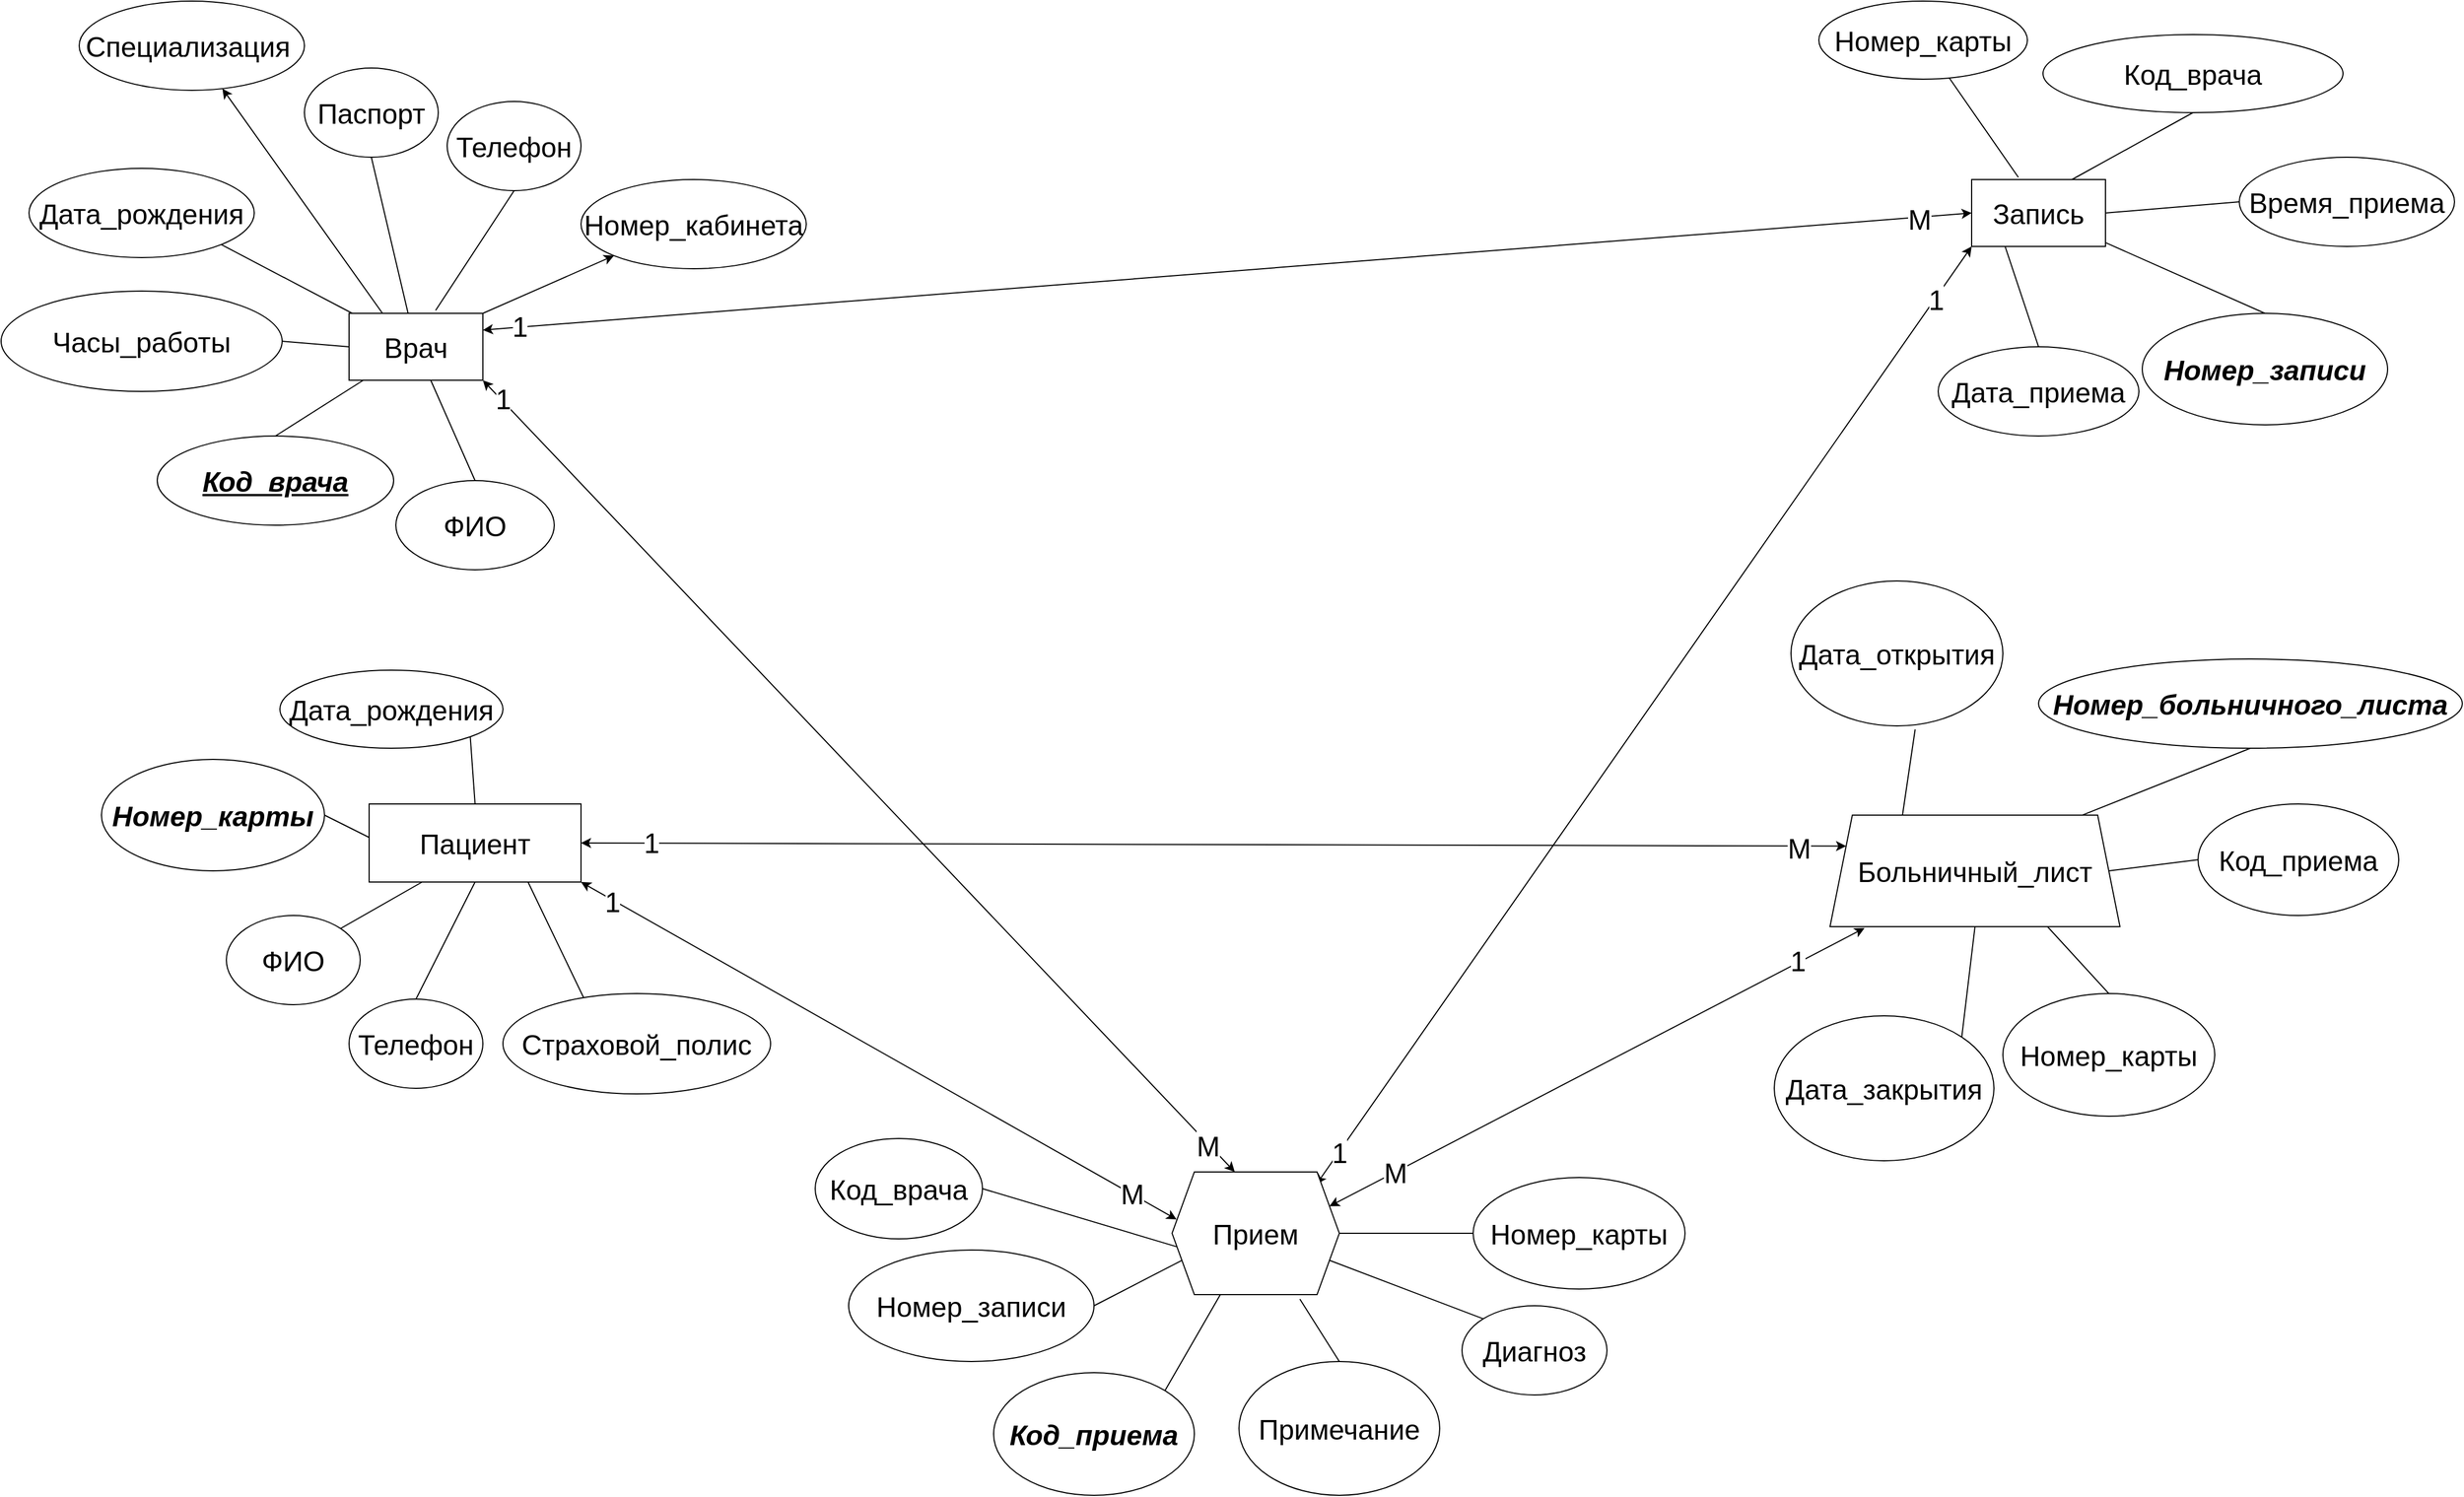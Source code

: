 <mxfile>
    <diagram id="s_dpnzEuiF9T561vmUE3" name="Страница 1">
        <mxGraphModel dx="4415" dy="3232" grid="1" gridSize="10" guides="1" tooltips="1" connect="1" arrows="1" fold="1" page="1" pageScale="1" pageWidth="827" pageHeight="1169" math="0" shadow="0">
            <root>
                <mxCell id="0"/>
                <mxCell id="1" parent="0"/>
                <mxCell id="5" style="edgeStyle=none;jumpSize=16;html=1;exitX=1;exitY=1;exitDx=0;exitDy=0;entryX=0.375;entryY=0;entryDx=0;entryDy=0;startArrow=classic;startFill=1;endArrow=classic;endFill=1;fontSize=25;" edge="1" parent="1" source="8" target="89">
                    <mxGeometry relative="1" as="geometry">
                        <mxPoint x="310" y="980" as="targetPoint"/>
                    </mxGeometry>
                </mxCell>
                <mxCell id="6" value="1" style="edgeLabel;html=1;align=center;verticalAlign=middle;resizable=0;points=[];fontSize=25;" vertex="1" connectable="0" parent="5">
                    <mxGeometry x="-0.951" y="2" relative="1" as="geometry">
                        <mxPoint as="offset"/>
                    </mxGeometry>
                </mxCell>
                <mxCell id="7" value="М" style="edgeLabel;html=1;align=center;verticalAlign=middle;resizable=0;points=[];fontSize=25;" vertex="1" connectable="0" parent="5">
                    <mxGeometry x="0.929" y="-1" relative="1" as="geometry">
                        <mxPoint as="offset"/>
                    </mxGeometry>
                </mxCell>
                <mxCell id="105" style="edgeStyle=none;html=1;exitX=1;exitY=0;exitDx=0;exitDy=0;entryX=0;entryY=1;entryDx=0;entryDy=0;" edge="1" parent="1" source="8" target="94">
                    <mxGeometry relative="1" as="geometry"/>
                </mxCell>
                <mxCell id="106" style="edgeStyle=none;html=1;exitX=0.25;exitY=0;exitDx=0;exitDy=0;" edge="1" parent="1" source="8" target="91">
                    <mxGeometry relative="1" as="geometry"/>
                </mxCell>
                <mxCell id="8" value="Врач" style="rounded=0;whiteSpace=wrap;html=1;fontSize=25;" vertex="1" parent="1">
                    <mxGeometry x="-488" y="190" width="120" height="60" as="geometry"/>
                </mxCell>
                <mxCell id="9" style="edgeStyle=none;html=1;exitX=1;exitY=1;exitDx=0;exitDy=0;endArrow=none;endFill=0;fontSize=25;" edge="1" parent="1" source="10" target="8">
                    <mxGeometry relative="1" as="geometry"/>
                </mxCell>
                <mxCell id="10" value="Дата_рождения" style="ellipse;whiteSpace=wrap;html=1;fontSize=25;" vertex="1" parent="1">
                    <mxGeometry x="-775" y="60" width="202" height="80" as="geometry"/>
                </mxCell>
                <mxCell id="11" style="edgeStyle=none;html=1;exitX=0.5;exitY=1;exitDx=0;exitDy=0;entryX=0.647;entryY=-0.044;entryDx=0;entryDy=0;entryPerimeter=0;endArrow=none;endFill=0;fontSize=25;" edge="1" parent="1" source="12" target="8">
                    <mxGeometry relative="1" as="geometry"/>
                </mxCell>
                <mxCell id="12" value="Телефон" style="ellipse;whiteSpace=wrap;html=1;fontSize=25;" vertex="1" parent="1">
                    <mxGeometry x="-400" width="120" height="80" as="geometry"/>
                </mxCell>
                <mxCell id="13" style="edgeStyle=none;html=1;exitX=1;exitY=0.5;exitDx=0;exitDy=0;entryX=0;entryY=0.5;entryDx=0;entryDy=0;endArrow=none;endFill=0;fontSize=25;" edge="1" parent="1" target="8">
                    <mxGeometry relative="1" as="geometry">
                        <mxPoint x="-548" y="215" as="sourcePoint"/>
                    </mxGeometry>
                </mxCell>
                <mxCell id="14" style="edgeStyle=none;html=1;exitX=0.5;exitY=0;exitDx=0;exitDy=0;endArrow=none;endFill=0;fontSize=25;" edge="1" parent="1" source="15" target="8">
                    <mxGeometry relative="1" as="geometry"/>
                </mxCell>
                <mxCell id="15" value="&lt;b style=&quot;font-size: 25px;&quot;&gt;&lt;i style=&quot;font-size: 25px;&quot;&gt;&lt;u style=&quot;font-size: 25px;&quot;&gt;Код_врача&lt;/u&gt;&lt;/i&gt;&lt;/b&gt;" style="ellipse;whiteSpace=wrap;html=1;fontSize=25;" vertex="1" parent="1">
                    <mxGeometry x="-660" y="300" width="212" height="80" as="geometry"/>
                </mxCell>
                <mxCell id="16" style="edgeStyle=none;html=1;exitX=0.5;exitY=0;exitDx=0;exitDy=0;endArrow=none;endFill=0;fontSize=25;" edge="1" parent="1" source="17" target="8">
                    <mxGeometry relative="1" as="geometry"/>
                </mxCell>
                <mxCell id="17" value="ФИО" style="ellipse;whiteSpace=wrap;html=1;fontSize=25;" vertex="1" parent="1">
                    <mxGeometry x="-446" y="340" width="142" height="80" as="geometry"/>
                </mxCell>
                <mxCell id="18" style="edgeStyle=none;html=1;exitX=0.5;exitY=1;exitDx=0;exitDy=0;endArrow=none;endFill=0;fontSize=25;" edge="1" parent="1" source="19" target="8">
                    <mxGeometry relative="1" as="geometry"/>
                </mxCell>
                <mxCell id="19" value="Паспорт" style="ellipse;whiteSpace=wrap;html=1;fontSize=25;" vertex="1" parent="1">
                    <mxGeometry x="-528" y="-30" width="120" height="80" as="geometry"/>
                </mxCell>
                <mxCell id="20" style="edgeStyle=none;jumpSize=16;html=1;exitX=1;exitY=0.5;exitDx=0;exitDy=0;entryX=0;entryY=0.25;entryDx=0;entryDy=0;startArrow=classic;startFill=1;endArrow=classic;endFill=1;fontSize=25;" edge="1" parent="1" source="27" target="107">
                    <mxGeometry relative="1" as="geometry">
                        <mxPoint x="847" y="662.5" as="targetPoint"/>
                    </mxGeometry>
                </mxCell>
                <mxCell id="21" value="М" style="edgeLabel;html=1;align=center;verticalAlign=middle;resizable=0;points=[];fontSize=25;" vertex="1" connectable="0" parent="20">
                    <mxGeometry x="0.924" y="-1" relative="1" as="geometry">
                        <mxPoint as="offset"/>
                    </mxGeometry>
                </mxCell>
                <mxCell id="22" value="1" style="edgeLabel;html=1;align=center;verticalAlign=middle;resizable=0;points=[];fontSize=25;" vertex="1" connectable="0" parent="20">
                    <mxGeometry x="-0.889" y="1" relative="1" as="geometry">
                        <mxPoint as="offset"/>
                    </mxGeometry>
                </mxCell>
                <mxCell id="23" style="edgeStyle=none;jumpSize=16;html=1;exitX=1;exitY=1;exitDx=0;exitDy=0;entryX=0.027;entryY=0.387;entryDx=0;entryDy=0;startArrow=classic;startFill=1;endArrow=classic;endFill=1;entryPerimeter=0;fontSize=25;" edge="1" parent="1" source="27" target="89">
                    <mxGeometry relative="1" as="geometry">
                        <mxPoint x="250" y="995" as="targetPoint"/>
                    </mxGeometry>
                </mxCell>
                <mxCell id="24" value="1" style="edgeLabel;html=1;align=center;verticalAlign=middle;resizable=0;points=[];fontSize=25;" vertex="1" connectable="0" parent="23">
                    <mxGeometry x="-0.892" y="-1" relative="1" as="geometry">
                        <mxPoint as="offset"/>
                    </mxGeometry>
                </mxCell>
                <mxCell id="25" value="М" style="edgeLabel;html=1;align=center;verticalAlign=middle;resizable=0;points=[];fontSize=25;" vertex="1" connectable="0" parent="23">
                    <mxGeometry x="0.848" y="1" relative="1" as="geometry">
                        <mxPoint as="offset"/>
                    </mxGeometry>
                </mxCell>
                <mxCell id="26" style="edgeStyle=none;html=1;exitX=0.75;exitY=1;exitDx=0;exitDy=0;entryX=0.303;entryY=0.05;entryDx=0;entryDy=0;entryPerimeter=0;endArrow=none;endFill=0;" edge="1" parent="1" source="27" target="36">
                    <mxGeometry relative="1" as="geometry"/>
                </mxCell>
                <mxCell id="27" value="Пациент" style="rounded=0;whiteSpace=wrap;html=1;fontSize=25;" vertex="1" parent="1">
                    <mxGeometry x="-470" y="630" width="190" height="70" as="geometry"/>
                </mxCell>
                <mxCell id="28" style="edgeStyle=none;html=1;exitX=1;exitY=0.5;exitDx=0;exitDy=0;endArrow=none;endFill=0;fontSize=25;" edge="1" parent="1" source="29">
                    <mxGeometry relative="1" as="geometry">
                        <mxPoint x="-470" y="660" as="targetPoint"/>
                    </mxGeometry>
                </mxCell>
                <mxCell id="29" value="&lt;b style=&quot;font-size: 25px;&quot;&gt;&lt;i style=&quot;font-size: 25px;&quot;&gt;Номер_карты&lt;/i&gt;&lt;/b&gt;" style="ellipse;whiteSpace=wrap;html=1;fontSize=25;" vertex="1" parent="1">
                    <mxGeometry x="-710" y="590" width="200" height="100" as="geometry"/>
                </mxCell>
                <mxCell id="30" style="edgeStyle=none;html=1;exitX=1;exitY=0;exitDx=0;exitDy=0;entryX=0.25;entryY=1;entryDx=0;entryDy=0;endArrow=none;endFill=0;fontSize=25;" edge="1" parent="1" source="31" target="27">
                    <mxGeometry relative="1" as="geometry"/>
                </mxCell>
                <mxCell id="31" value="ФИО" style="ellipse;whiteSpace=wrap;html=1;fontSize=25;" vertex="1" parent="1">
                    <mxGeometry x="-598" y="730" width="120" height="80" as="geometry"/>
                </mxCell>
                <mxCell id="32" style="edgeStyle=none;html=1;exitX=0.5;exitY=0;exitDx=0;exitDy=0;entryX=0.5;entryY=1;entryDx=0;entryDy=0;endArrow=none;endFill=0;fontSize=25;" edge="1" parent="1" source="33" target="27">
                    <mxGeometry relative="1" as="geometry"/>
                </mxCell>
                <mxCell id="33" value="Телефон" style="ellipse;whiteSpace=wrap;html=1;fontSize=25;" vertex="1" parent="1">
                    <mxGeometry x="-488" y="805" width="120" height="80" as="geometry"/>
                </mxCell>
                <mxCell id="34" style="edgeStyle=none;html=1;exitX=1;exitY=1;exitDx=0;exitDy=0;entryX=0.5;entryY=0;entryDx=0;entryDy=0;endArrow=none;endFill=0;fontSize=25;" edge="1" parent="1" source="35" target="27">
                    <mxGeometry relative="1" as="geometry"/>
                </mxCell>
                <mxCell id="35" value="Дата_рождения" style="ellipse;whiteSpace=wrap;html=1;fontSize=25;" vertex="1" parent="1">
                    <mxGeometry x="-550" y="510" width="200" height="70" as="geometry"/>
                </mxCell>
                <mxCell id="36" value="Страховой_полис" style="ellipse;whiteSpace=wrap;html=1;fontSize=25;" vertex="1" parent="1">
                    <mxGeometry x="-350" y="800" width="240" height="90" as="geometry"/>
                </mxCell>
                <mxCell id="52" style="edgeStyle=none;html=1;exitX=1;exitY=0;exitDx=0;exitDy=0;endArrow=none;endFill=0;fontSize=25;" edge="1" parent="1" source="53" target="89">
                    <mxGeometry relative="1" as="geometry">
                        <mxPoint x="270" y="980" as="targetPoint"/>
                    </mxGeometry>
                </mxCell>
                <mxCell id="53" value="&lt;b style=&quot;font-size: 25px;&quot;&gt;&lt;i style=&quot;font-size: 25px;&quot;&gt;Код_приема&lt;/i&gt;&lt;/b&gt;" style="ellipse;whiteSpace=wrap;html=1;fontSize=25;" vertex="1" parent="1">
                    <mxGeometry x="90" y="1140" width="180" height="110" as="geometry"/>
                </mxCell>
                <mxCell id="54" style="edgeStyle=none;html=1;exitX=1;exitY=0.5;exitDx=0;exitDy=0;entryX=0;entryY=0.75;entryDx=0;entryDy=0;endArrow=none;endFill=0;fontSize=25;" edge="1" parent="1" source="55" target="89">
                    <mxGeometry relative="1" as="geometry">
                        <mxPoint x="250" y="1010" as="targetPoint"/>
                    </mxGeometry>
                </mxCell>
                <mxCell id="55" value="Номер_записи" style="ellipse;whiteSpace=wrap;html=1;fontSize=25;" vertex="1" parent="1">
                    <mxGeometry x="-40" y="1030" width="220" height="100" as="geometry"/>
                </mxCell>
                <mxCell id="56" style="edgeStyle=none;html=1;exitX=0.5;exitY=0;exitDx=0;exitDy=0;entryX=0.764;entryY=1.036;entryDx=0;entryDy=0;endArrow=none;endFill=0;fontSize=25;entryPerimeter=0;" edge="1" parent="1" source="57" target="89">
                    <mxGeometry relative="1" as="geometry">
                        <mxPoint x="280" y="1040" as="targetPoint"/>
                    </mxGeometry>
                </mxCell>
                <mxCell id="57" value="Примечание" style="ellipse;whiteSpace=wrap;html=1;fontSize=25;" vertex="1" parent="1">
                    <mxGeometry x="310" y="1130" width="180" height="120" as="geometry"/>
                </mxCell>
                <mxCell id="58" style="edgeStyle=none;html=1;exitX=1;exitY=0.5;exitDx=0;exitDy=0;entryX=0.034;entryY=0.612;entryDx=0;entryDy=0;endArrow=none;endFill=0;fontSize=25;entryPerimeter=0;" edge="1" parent="1" source="59" target="89">
                    <mxGeometry relative="1" as="geometry">
                        <mxPoint x="340" y="980" as="targetPoint"/>
                    </mxGeometry>
                </mxCell>
                <mxCell id="59" value="Код_врача" style="ellipse;whiteSpace=wrap;html=1;fontSize=25;" vertex="1" parent="1">
                    <mxGeometry x="-70" y="930" width="150" height="90" as="geometry"/>
                </mxCell>
                <mxCell id="60" style="edgeStyle=none;html=1;exitX=0;exitY=0.5;exitDx=0;exitDy=0;endArrow=none;endFill=0;entryX=1;entryY=0.5;entryDx=0;entryDy=0;fontSize=25;" edge="1" parent="1" source="61" target="89">
                    <mxGeometry relative="1" as="geometry">
                        <mxPoint x="360" y="1000" as="targetPoint"/>
                    </mxGeometry>
                </mxCell>
                <mxCell id="61" value="Номер_карты" style="ellipse;whiteSpace=wrap;html=1;fontSize=25;" vertex="1" parent="1">
                    <mxGeometry x="520" y="965" width="190" height="100" as="geometry"/>
                </mxCell>
                <mxCell id="62" style="edgeStyle=none;html=1;exitX=0;exitY=0;exitDx=0;exitDy=0;endArrow=none;endFill=0;entryX=1;entryY=0.75;entryDx=0;entryDy=0;fontSize=25;" edge="1" parent="1" source="63" target="89">
                    <mxGeometry relative="1" as="geometry">
                        <mxPoint x="353.525" y="1040" as="targetPoint"/>
                    </mxGeometry>
                </mxCell>
                <mxCell id="63" value="Диагноз" style="ellipse;whiteSpace=wrap;html=1;fontSize=25;" vertex="1" parent="1">
                    <mxGeometry x="510" y="1080" width="130" height="80" as="geometry"/>
                </mxCell>
                <mxCell id="64" style="edgeStyle=none;jumpSize=16;html=1;exitX=0;exitY=1;exitDx=0;exitDy=0;entryX=0.863;entryY=0.101;entryDx=0;entryDy=0;startArrow=classic;startFill=1;endArrow=classic;endFill=1;entryPerimeter=0;fontSize=25;" edge="1" parent="1" source="67" target="89">
                    <mxGeometry relative="1" as="geometry">
                        <mxPoint x="340" y="980" as="targetPoint"/>
                    </mxGeometry>
                </mxCell>
                <mxCell id="65" value="1" style="edgeLabel;html=1;align=center;verticalAlign=middle;resizable=0;points=[];fontSize=25;" vertex="1" connectable="0" parent="64">
                    <mxGeometry x="-0.889" relative="1" as="geometry">
                        <mxPoint as="offset"/>
                    </mxGeometry>
                </mxCell>
                <mxCell id="66" value="1" style="edgeLabel;html=1;align=center;verticalAlign=middle;resizable=0;points=[];fontSize=25;" vertex="1" connectable="0" parent="64">
                    <mxGeometry x="0.93" relative="1" as="geometry">
                        <mxPoint as="offset"/>
                    </mxGeometry>
                </mxCell>
                <mxCell id="67" value="Запись" style="rounded=0;whiteSpace=wrap;html=1;fontSize=25;" vertex="1" parent="1">
                    <mxGeometry x="967" y="70" width="120" height="60" as="geometry"/>
                </mxCell>
                <mxCell id="68" style="edgeStyle=none;html=1;entryX=0.349;entryY=-0.033;entryDx=0;entryDy=0;entryPerimeter=0;endArrow=none;endFill=0;fontSize=25;" edge="1" parent="1" source="69" target="67">
                    <mxGeometry relative="1" as="geometry"/>
                </mxCell>
                <mxCell id="69" value="Номер_карты" style="ellipse;whiteSpace=wrap;html=1;fontSize=25;" vertex="1" parent="1">
                    <mxGeometry x="830" y="-90" width="187" height="70" as="geometry"/>
                </mxCell>
                <mxCell id="70" style="edgeStyle=none;html=1;exitX=0.5;exitY=1;exitDx=0;exitDy=0;entryX=0.75;entryY=0;entryDx=0;entryDy=0;endArrow=none;endFill=0;fontSize=25;" edge="1" parent="1" source="71" target="67">
                    <mxGeometry relative="1" as="geometry"/>
                </mxCell>
                <mxCell id="71" value="Код_врача" style="ellipse;whiteSpace=wrap;html=1;fontSize=25;" vertex="1" parent="1">
                    <mxGeometry x="1031" y="-60" width="269" height="70" as="geometry"/>
                </mxCell>
                <mxCell id="72" style="edgeStyle=none;html=1;exitX=0;exitY=0.5;exitDx=0;exitDy=0;entryX=1;entryY=0.5;entryDx=0;entryDy=0;endArrow=none;endFill=0;fontSize=25;" edge="1" parent="1" source="73" target="67">
                    <mxGeometry relative="1" as="geometry"/>
                </mxCell>
                <mxCell id="73" value="Время_приема" style="ellipse;whiteSpace=wrap;html=1;fontSize=25;" vertex="1" parent="1">
                    <mxGeometry x="1207" y="50" width="193" height="80" as="geometry"/>
                </mxCell>
                <mxCell id="74" style="edgeStyle=none;html=1;exitX=0.5;exitY=0;exitDx=0;exitDy=0;entryX=0.25;entryY=1;entryDx=0;entryDy=0;endArrow=none;endFill=0;fontSize=25;" edge="1" parent="1" source="75" target="67">
                    <mxGeometry relative="1" as="geometry"/>
                </mxCell>
                <mxCell id="75" value="Дата_приема" style="ellipse;whiteSpace=wrap;html=1;fontSize=25;" vertex="1" parent="1">
                    <mxGeometry x="937" y="220" width="180" height="80" as="geometry"/>
                </mxCell>
                <mxCell id="76" style="edgeStyle=none;html=1;exitX=0.5;exitY=0;exitDx=0;exitDy=0;endArrow=none;endFill=0;fontSize=25;" edge="1" parent="1" source="77" target="67">
                    <mxGeometry relative="1" as="geometry"/>
                </mxCell>
                <mxCell id="77" value="&lt;b style=&quot;font-size: 25px;&quot;&gt;&lt;i style=&quot;font-size: 25px;&quot;&gt;Номер_записи&lt;/i&gt;&lt;/b&gt;" style="ellipse;whiteSpace=wrap;html=1;fontSize=25;" vertex="1" parent="1">
                    <mxGeometry x="1120" y="190" width="220" height="100" as="geometry"/>
                </mxCell>
                <mxCell id="79" style="edgeStyle=none;html=1;exitX=0.5;exitY=1;exitDx=0;exitDy=0;entryX=0.872;entryY=-0.002;entryDx=0;entryDy=0;endArrow=none;endFill=0;fontSize=25;entryPerimeter=0;" edge="1" parent="1" source="80" target="107">
                    <mxGeometry relative="1" as="geometry">
                        <mxPoint x="1067" y="640" as="targetPoint"/>
                    </mxGeometry>
                </mxCell>
                <mxCell id="80" value="&lt;b style=&quot;font-size: 25px;&quot;&gt;&lt;i style=&quot;font-size: 25px;&quot;&gt;Номер_больничного_листа&lt;/i&gt;&lt;/b&gt;" style="ellipse;whiteSpace=wrap;html=1;fontSize=25;" vertex="1" parent="1">
                    <mxGeometry x="1027" y="500" width="380" height="80" as="geometry"/>
                </mxCell>
                <mxCell id="81" style="edgeStyle=none;html=1;exitX=0.586;exitY=1.024;exitDx=0;exitDy=0;entryX=0.25;entryY=0;entryDx=0;entryDy=0;endArrow=none;endFill=0;fontSize=25;exitPerimeter=0;" edge="1" parent="1" source="82" target="107">
                    <mxGeometry relative="1" as="geometry">
                        <mxPoint x="902" y="640" as="targetPoint"/>
                    </mxGeometry>
                </mxCell>
                <mxCell id="82" value="Дата_открытия" style="ellipse;whiteSpace=wrap;html=1;fontSize=25;" vertex="1" parent="1">
                    <mxGeometry x="805" y="430" width="190" height="130" as="geometry"/>
                </mxCell>
                <mxCell id="83" style="edgeStyle=none;html=1;exitX=1;exitY=0;exitDx=0;exitDy=0;endArrow=none;endFill=0;fontSize=25;entryX=0.5;entryY=1;entryDx=0;entryDy=0;" edge="1" parent="1" source="84" target="107">
                    <mxGeometry relative="1" as="geometry">
                        <mxPoint x="957.348" y="730" as="targetPoint"/>
                    </mxGeometry>
                </mxCell>
                <mxCell id="84" value="Дата_закрытия" style="ellipse;whiteSpace=wrap;html=1;fontSize=25;" vertex="1" parent="1">
                    <mxGeometry x="790" y="820" width="197" height="130" as="geometry"/>
                </mxCell>
                <mxCell id="85" style="edgeStyle=none;html=1;exitX=0.5;exitY=0;exitDx=0;exitDy=0;entryX=0.75;entryY=1;entryDx=0;entryDy=0;endArrow=none;endFill=0;fontSize=25;" edge="1" parent="1" source="86" target="107">
                    <mxGeometry relative="1" as="geometry">
                        <mxPoint x="1012" y="730" as="targetPoint"/>
                    </mxGeometry>
                </mxCell>
                <mxCell id="86" value="Номер_карты" style="ellipse;whiteSpace=wrap;html=1;fontSize=25;" vertex="1" parent="1">
                    <mxGeometry x="995" y="800" width="190" height="110" as="geometry"/>
                </mxCell>
                <mxCell id="87" style="edgeStyle=none;html=1;exitX=0;exitY=0.5;exitDx=0;exitDy=0;endArrow=none;endFill=0;fontSize=25;entryX=1;entryY=0.5;entryDx=0;entryDy=0;" edge="1" parent="1" source="88" target="107">
                    <mxGeometry relative="1" as="geometry">
                        <mxPoint x="1067" y="682.418" as="targetPoint"/>
                    </mxGeometry>
                </mxCell>
                <mxCell id="88" value="Код_приема" style="ellipse;whiteSpace=wrap;html=1;fontSize=25;" vertex="1" parent="1">
                    <mxGeometry x="1170" y="630" width="180" height="100" as="geometry"/>
                </mxCell>
                <mxCell id="89" value="Прием" style="shape=hexagon;perimeter=hexagonPerimeter2;whiteSpace=wrap;html=1;fixedSize=1;fontSize=25;" vertex="1" parent="1">
                    <mxGeometry x="250" y="960" width="150" height="110" as="geometry"/>
                </mxCell>
                <mxCell id="91" value="Специализация&amp;nbsp;" style="ellipse;whiteSpace=wrap;html=1;fontSize=25;" vertex="1" parent="1">
                    <mxGeometry x="-730" y="-90" width="202" height="80" as="geometry"/>
                </mxCell>
                <mxCell id="92" value="Часы_работы" style="ellipse;whiteSpace=wrap;html=1;fontSize=25;" vertex="1" parent="1">
                    <mxGeometry x="-800" y="170" width="252" height="90" as="geometry"/>
                </mxCell>
                <mxCell id="94" value="Номер_кабинета" style="ellipse;whiteSpace=wrap;html=1;fontSize=25;" vertex="1" parent="1">
                    <mxGeometry x="-280" y="70" width="202" height="80" as="geometry"/>
                </mxCell>
                <mxCell id="107" value="&lt;span style=&quot;font-size: 25px;&quot;&gt;Больничный_лист&lt;/span&gt;" style="shape=trapezoid;perimeter=trapezoidPerimeter;whiteSpace=wrap;html=1;fixedSize=1;" vertex="1" parent="1">
                    <mxGeometry x="840" y="640" width="260" height="100" as="geometry"/>
                </mxCell>
                <mxCell id="110" style="edgeStyle=none;jumpSize=16;html=1;exitX=1;exitY=0.25;exitDx=0;exitDy=0;entryX=0;entryY=0.5;entryDx=0;entryDy=0;startArrow=classic;startFill=1;endArrow=classic;endFill=1;fontSize=25;" edge="1" parent="1" source="8" target="67">
                    <mxGeometry relative="1" as="geometry">
                        <mxPoint x="584.25" y="430" as="targetPoint"/>
                        <mxPoint x="-90.0" y="-280.0" as="sourcePoint"/>
                    </mxGeometry>
                </mxCell>
                <mxCell id="111" value="1" style="edgeLabel;html=1;align=center;verticalAlign=middle;resizable=0;points=[];fontSize=25;" vertex="1" connectable="0" parent="110">
                    <mxGeometry x="-0.951" y="2" relative="1" as="geometry">
                        <mxPoint as="offset"/>
                    </mxGeometry>
                </mxCell>
                <mxCell id="112" value="М" style="edgeLabel;html=1;align=center;verticalAlign=middle;resizable=0;points=[];fontSize=25;" vertex="1" connectable="0" parent="110">
                    <mxGeometry x="0.929" y="-1" relative="1" as="geometry">
                        <mxPoint as="offset"/>
                    </mxGeometry>
                </mxCell>
                <mxCell id="113" style="edgeStyle=none;jumpSize=16;html=1;exitX=0.119;exitY=1.013;exitDx=0;exitDy=0;startArrow=classic;startFill=1;endArrow=classic;endFill=1;fontSize=25;entryX=1;entryY=0.25;entryDx=0;entryDy=0;exitPerimeter=0;" edge="1" parent="1" source="107" target="89">
                    <mxGeometry relative="1" as="geometry">
                        <mxPoint x="-640" y="1270" as="targetPoint"/>
                        <mxPoint x="-530.0" y="835.0" as="sourcePoint"/>
                    </mxGeometry>
                </mxCell>
                <mxCell id="114" value="1" style="edgeLabel;html=1;align=center;verticalAlign=middle;resizable=0;points=[];fontSize=25;" vertex="1" connectable="0" parent="113">
                    <mxGeometry x="-0.951" y="2" relative="1" as="geometry">
                        <mxPoint x="-50" y="21" as="offset"/>
                    </mxGeometry>
                </mxCell>
                <mxCell id="115" value="М" style="edgeLabel;html=1;align=center;verticalAlign=middle;resizable=0;points=[];fontSize=25;" vertex="1" connectable="0" parent="113">
                    <mxGeometry x="0.929" y="-1" relative="1" as="geometry">
                        <mxPoint x="42" y="-21" as="offset"/>
                    </mxGeometry>
                </mxCell>
            </root>
        </mxGraphModel>
    </diagram>
</mxfile>